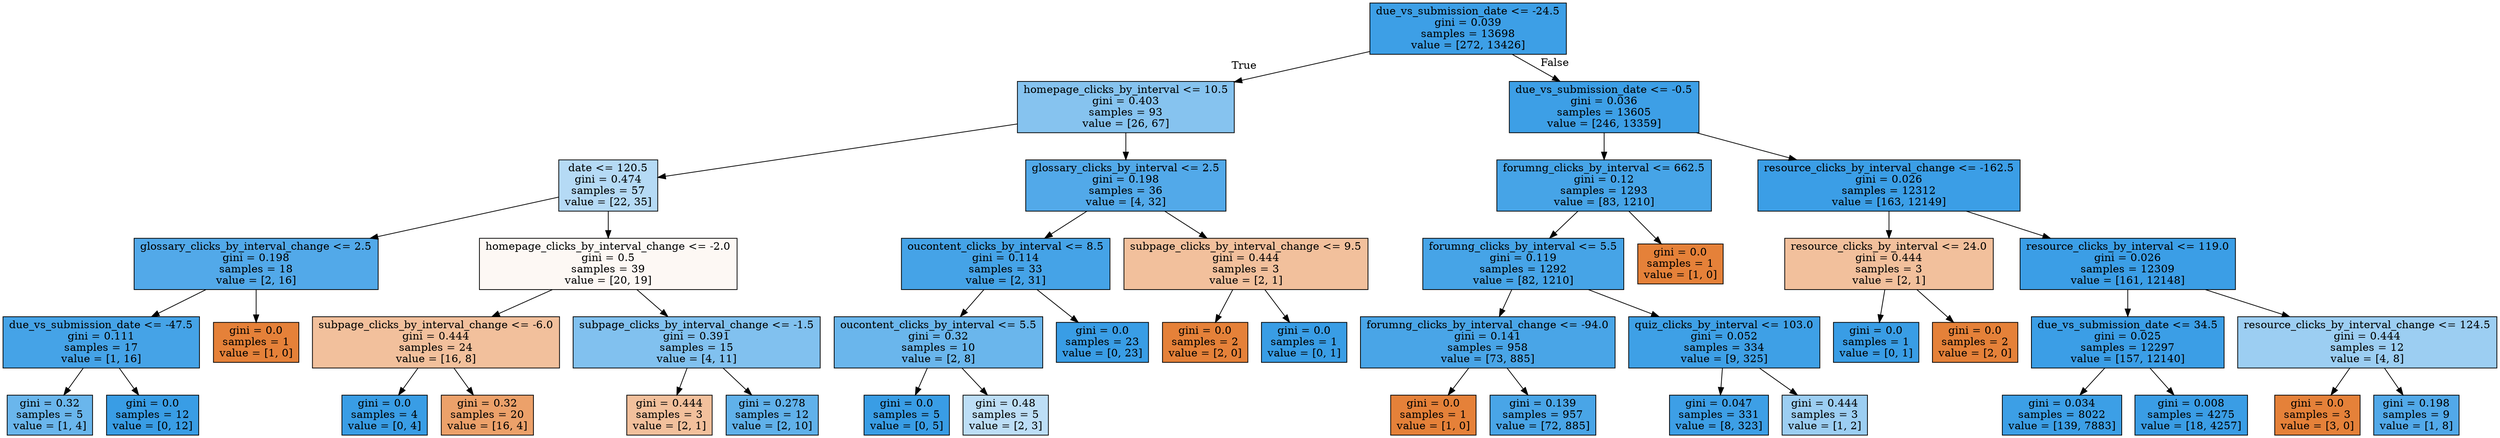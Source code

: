 digraph Tree {
node [shape=box, style="filled", color="black"] ;
0 [label="due_vs_submission_date <= -24.5\ngini = 0.039\nsamples = 13698\nvalue = [272, 13426]", fillcolor="#399de5fa"] ;
1 [label="homepage_clicks_by_interval <= 10.5\ngini = 0.403\nsamples = 93\nvalue = [26, 67]", fillcolor="#399de59c"] ;
0 -> 1 [labeldistance=2.5, labelangle=45, headlabel="True"] ;
2 [label="date <= 120.5\ngini = 0.474\nsamples = 57\nvalue = [22, 35]", fillcolor="#399de55f"] ;
1 -> 2 ;
3 [label="glossary_clicks_by_interval_change <= 2.5\ngini = 0.198\nsamples = 18\nvalue = [2, 16]", fillcolor="#399de5df"] ;
2 -> 3 ;
4 [label="due_vs_submission_date <= -47.5\ngini = 0.111\nsamples = 17\nvalue = [1, 16]", fillcolor="#399de5ef"] ;
3 -> 4 ;
5 [label="gini = 0.32\nsamples = 5\nvalue = [1, 4]", fillcolor="#399de5bf"] ;
4 -> 5 ;
6 [label="gini = 0.0\nsamples = 12\nvalue = [0, 12]", fillcolor="#399de5ff"] ;
4 -> 6 ;
7 [label="gini = 0.0\nsamples = 1\nvalue = [1, 0]", fillcolor="#e58139ff"] ;
3 -> 7 ;
8 [label="homepage_clicks_by_interval_change <= -2.0\ngini = 0.5\nsamples = 39\nvalue = [20, 19]", fillcolor="#e581390d"] ;
2 -> 8 ;
9 [label="subpage_clicks_by_interval_change <= -6.0\ngini = 0.444\nsamples = 24\nvalue = [16, 8]", fillcolor="#e581397f"] ;
8 -> 9 ;
10 [label="gini = 0.0\nsamples = 4\nvalue = [0, 4]", fillcolor="#399de5ff"] ;
9 -> 10 ;
11 [label="gini = 0.32\nsamples = 20\nvalue = [16, 4]", fillcolor="#e58139bf"] ;
9 -> 11 ;
12 [label="subpage_clicks_by_interval_change <= -1.5\ngini = 0.391\nsamples = 15\nvalue = [4, 11]", fillcolor="#399de5a2"] ;
8 -> 12 ;
13 [label="gini = 0.444\nsamples = 3\nvalue = [2, 1]", fillcolor="#e581397f"] ;
12 -> 13 ;
14 [label="gini = 0.278\nsamples = 12\nvalue = [2, 10]", fillcolor="#399de5cc"] ;
12 -> 14 ;
15 [label="glossary_clicks_by_interval <= 2.5\ngini = 0.198\nsamples = 36\nvalue = [4, 32]", fillcolor="#399de5df"] ;
1 -> 15 ;
16 [label="oucontent_clicks_by_interval <= 8.5\ngini = 0.114\nsamples = 33\nvalue = [2, 31]", fillcolor="#399de5ef"] ;
15 -> 16 ;
17 [label="oucontent_clicks_by_interval <= 5.5\ngini = 0.32\nsamples = 10\nvalue = [2, 8]", fillcolor="#399de5bf"] ;
16 -> 17 ;
18 [label="gini = 0.0\nsamples = 5\nvalue = [0, 5]", fillcolor="#399de5ff"] ;
17 -> 18 ;
19 [label="gini = 0.48\nsamples = 5\nvalue = [2, 3]", fillcolor="#399de555"] ;
17 -> 19 ;
20 [label="gini = 0.0\nsamples = 23\nvalue = [0, 23]", fillcolor="#399de5ff"] ;
16 -> 20 ;
21 [label="subpage_clicks_by_interval_change <= 9.5\ngini = 0.444\nsamples = 3\nvalue = [2, 1]", fillcolor="#e581397f"] ;
15 -> 21 ;
22 [label="gini = 0.0\nsamples = 2\nvalue = [2, 0]", fillcolor="#e58139ff"] ;
21 -> 22 ;
23 [label="gini = 0.0\nsamples = 1\nvalue = [0, 1]", fillcolor="#399de5ff"] ;
21 -> 23 ;
24 [label="due_vs_submission_date <= -0.5\ngini = 0.036\nsamples = 13605\nvalue = [246, 13359]", fillcolor="#399de5fa"] ;
0 -> 24 [labeldistance=2.5, labelangle=-45, headlabel="False"] ;
25 [label="forumng_clicks_by_interval <= 662.5\ngini = 0.12\nsamples = 1293\nvalue = [83, 1210]", fillcolor="#399de5ee"] ;
24 -> 25 ;
26 [label="forumng_clicks_by_interval <= 5.5\ngini = 0.119\nsamples = 1292\nvalue = [82, 1210]", fillcolor="#399de5ee"] ;
25 -> 26 ;
27 [label="forumng_clicks_by_interval_change <= -94.0\ngini = 0.141\nsamples = 958\nvalue = [73, 885]", fillcolor="#399de5ea"] ;
26 -> 27 ;
28 [label="gini = 0.0\nsamples = 1\nvalue = [1, 0]", fillcolor="#e58139ff"] ;
27 -> 28 ;
29 [label="gini = 0.139\nsamples = 957\nvalue = [72, 885]", fillcolor="#399de5ea"] ;
27 -> 29 ;
30 [label="quiz_clicks_by_interval <= 103.0\ngini = 0.052\nsamples = 334\nvalue = [9, 325]", fillcolor="#399de5f8"] ;
26 -> 30 ;
31 [label="gini = 0.047\nsamples = 331\nvalue = [8, 323]", fillcolor="#399de5f9"] ;
30 -> 31 ;
32 [label="gini = 0.444\nsamples = 3\nvalue = [1, 2]", fillcolor="#399de57f"] ;
30 -> 32 ;
33 [label="gini = 0.0\nsamples = 1\nvalue = [1, 0]", fillcolor="#e58139ff"] ;
25 -> 33 ;
34 [label="resource_clicks_by_interval_change <= -162.5\ngini = 0.026\nsamples = 12312\nvalue = [163, 12149]", fillcolor="#399de5fc"] ;
24 -> 34 ;
35 [label="resource_clicks_by_interval <= 24.0\ngini = 0.444\nsamples = 3\nvalue = [2, 1]", fillcolor="#e581397f"] ;
34 -> 35 ;
36 [label="gini = 0.0\nsamples = 1\nvalue = [0, 1]", fillcolor="#399de5ff"] ;
35 -> 36 ;
37 [label="gini = 0.0\nsamples = 2\nvalue = [2, 0]", fillcolor="#e58139ff"] ;
35 -> 37 ;
38 [label="resource_clicks_by_interval <= 119.0\ngini = 0.026\nsamples = 12309\nvalue = [161, 12148]", fillcolor="#399de5fc"] ;
34 -> 38 ;
39 [label="due_vs_submission_date <= 34.5\ngini = 0.025\nsamples = 12297\nvalue = [157, 12140]", fillcolor="#399de5fc"] ;
38 -> 39 ;
40 [label="gini = 0.034\nsamples = 8022\nvalue = [139, 7883]", fillcolor="#399de5fb"] ;
39 -> 40 ;
41 [label="gini = 0.008\nsamples = 4275\nvalue = [18, 4257]", fillcolor="#399de5fe"] ;
39 -> 41 ;
42 [label="resource_clicks_by_interval_change <= 124.5\ngini = 0.444\nsamples = 12\nvalue = [4, 8]", fillcolor="#399de57f"] ;
38 -> 42 ;
43 [label="gini = 0.0\nsamples = 3\nvalue = [3, 0]", fillcolor="#e58139ff"] ;
42 -> 43 ;
44 [label="gini = 0.198\nsamples = 9\nvalue = [1, 8]", fillcolor="#399de5df"] ;
42 -> 44 ;
}